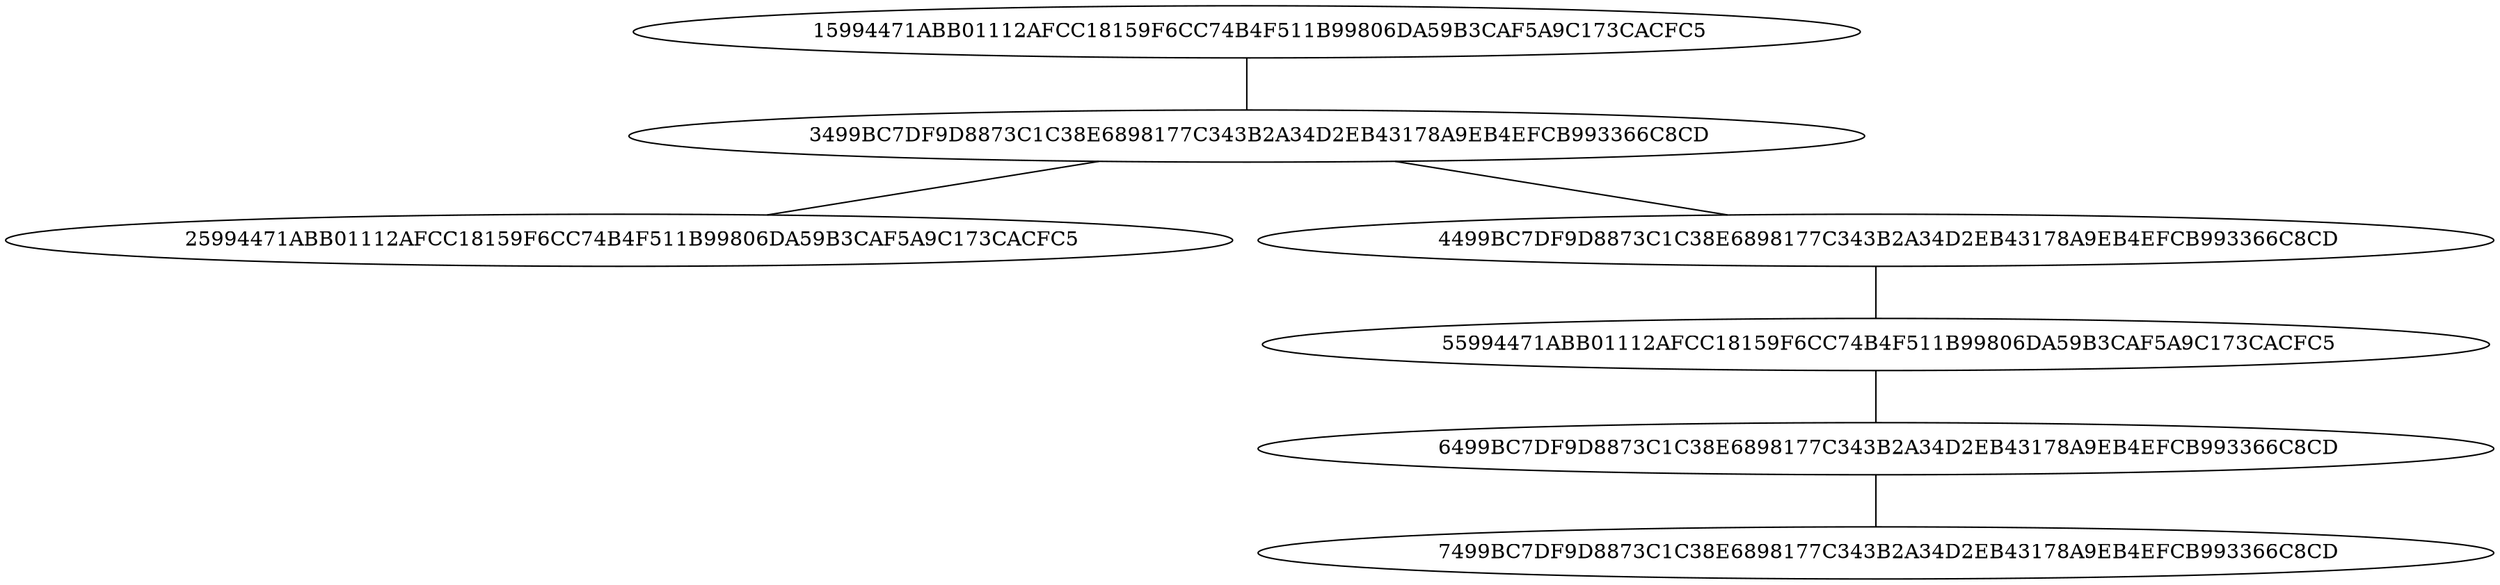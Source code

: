 graph{
     1 [label="    15994471ABB01112AFCC18159F6CC74B4F511B99806DA59B3CAF5A9C173CACFC5"];
     1 --     2;
     2 [label="    3499BC7DF9D8873C1C38E6898177C343B2A34D2EB43178A9EB4EFCB993366C8CD"];
     2 --     3;
     2 --     4;
     3 [label="    25994471ABB01112AFCC18159F6CC74B4F511B99806DA59B3CAF5A9C173CACFC5"];
     4 [label="    4499BC7DF9D8873C1C38E6898177C343B2A34D2EB43178A9EB4EFCB993366C8CD"];
     4 --     5;
     5 [label="    55994471ABB01112AFCC18159F6CC74B4F511B99806DA59B3CAF5A9C173CACFC5"];
     5 --     6;
     6 [label="    6499BC7DF9D8873C1C38E6898177C343B2A34D2EB43178A9EB4EFCB993366C8CD"];
     6 --     7;
     7 [label="    7499BC7DF9D8873C1C38E6898177C343B2A34D2EB43178A9EB4EFCB993366C8CD"];
}
